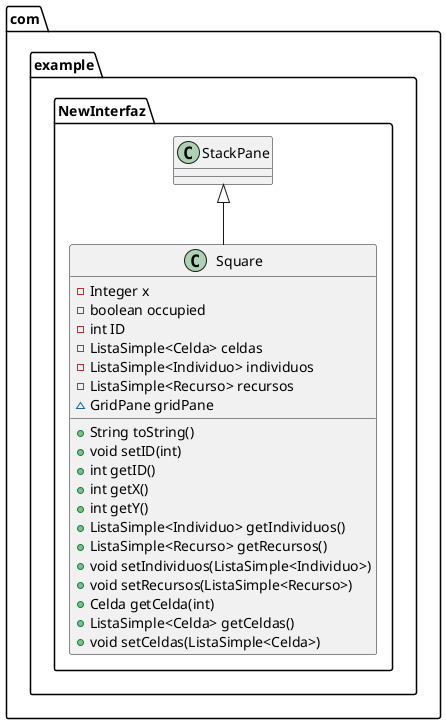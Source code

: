 @startuml
class com.example.NewInterfaz.Square {
- Integer x
- boolean occupied
- int ID
- ListaSimple<Celda> celdas
- ListaSimple<Individuo> individuos
- ListaSimple<Recurso> recursos
~ GridPane gridPane
+ String toString()
+ void setID(int)
+ int getID()
+ int getX()
+ int getY()
+ ListaSimple<Individuo> getIndividuos()
+ ListaSimple<Recurso> getRecursos()
+ void setIndividuos(ListaSimple<Individuo>)
+ void setRecursos(ListaSimple<Recurso>)
+ Celda getCelda(int)
+ ListaSimple<Celda> getCeldas()
+ void setCeldas(ListaSimple<Celda>)
}




com.example.NewInterfaz.StackPane <|-- com.example.NewInterfaz.Square
@enduml